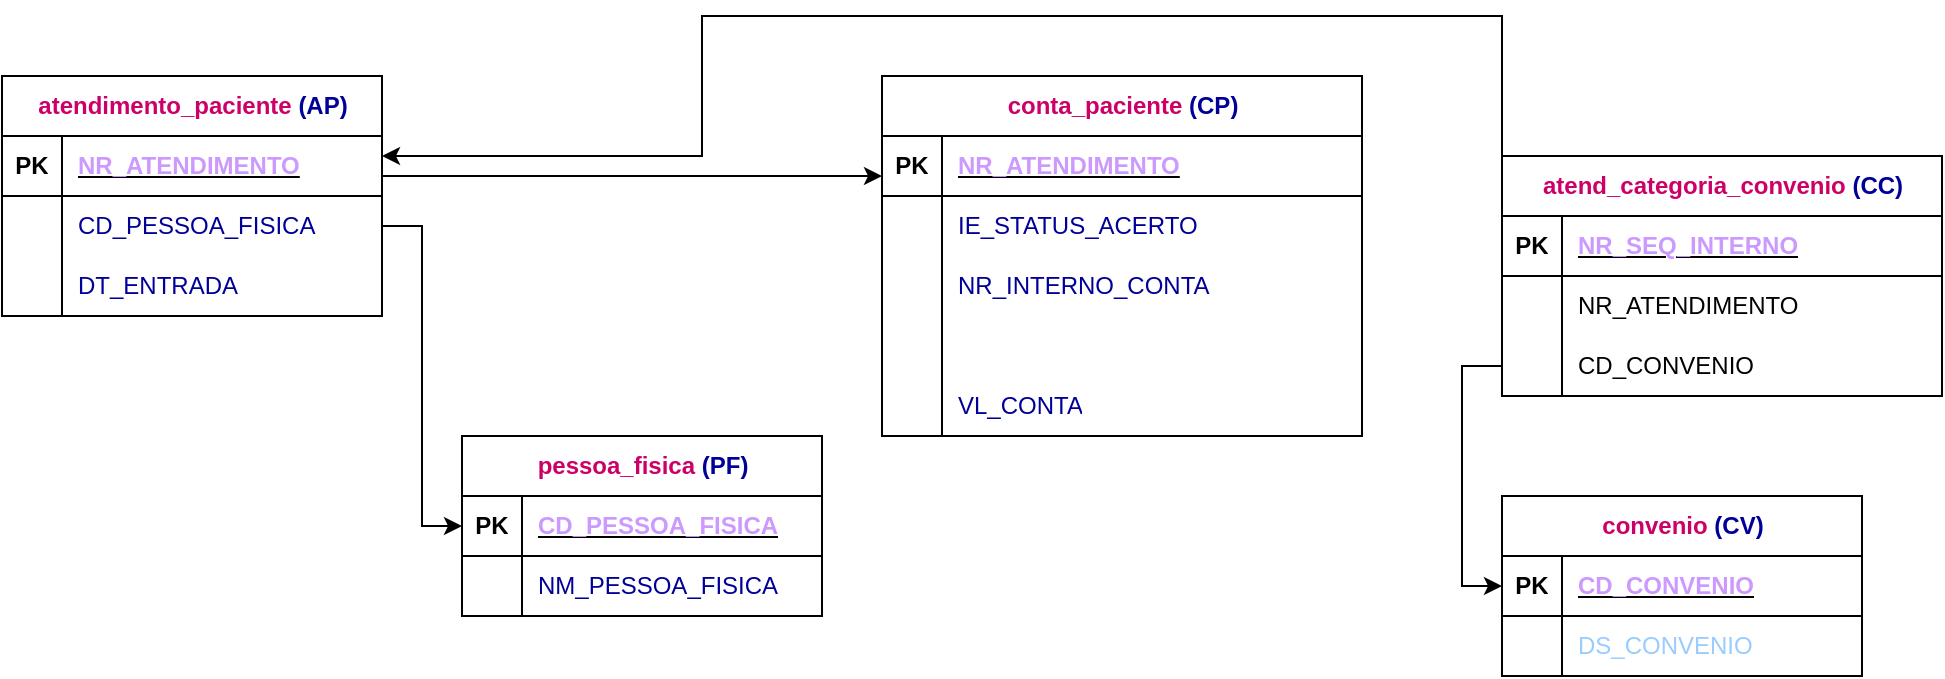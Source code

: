 <mxfile version="21.5.1" type="github">
  <diagram name="Página-1" id="GCsZ6mDVFPROjNfrWGLy">
    <mxGraphModel dx="1311" dy="678" grid="1" gridSize="10" guides="1" tooltips="1" connect="1" arrows="1" fold="1" page="1" pageScale="1.5" pageWidth="827" pageHeight="1169" math="0" shadow="0">
      <root>
        <mxCell id="0" />
        <mxCell id="1" parent="0" />
        <mxCell id="Yn1ilcEAV0hGk6iRwhf2-1" value="&lt;font color=&quot;#cc0066&quot;&gt;conta_paciente&lt;/font&gt;&lt;font color=&quot;#000099&quot;&gt; (CP)&lt;/font&gt;" style="shape=table;startSize=30;container=1;collapsible=1;childLayout=tableLayout;fixedRows=1;rowLines=0;fontStyle=1;align=center;resizeLast=1;html=1;" vertex="1" parent="1">
          <mxGeometry x="470" y="120" width="240" height="180" as="geometry" />
        </mxCell>
        <mxCell id="Yn1ilcEAV0hGk6iRwhf2-2" value="" style="shape=tableRow;horizontal=0;startSize=0;swimlaneHead=0;swimlaneBody=0;fillColor=none;collapsible=0;dropTarget=0;points=[[0,0.5],[1,0.5]];portConstraint=eastwest;top=0;left=0;right=0;bottom=1;" vertex="1" parent="Yn1ilcEAV0hGk6iRwhf2-1">
          <mxGeometry y="30" width="240" height="30" as="geometry" />
        </mxCell>
        <mxCell id="Yn1ilcEAV0hGk6iRwhf2-3" value="PK" style="shape=partialRectangle;connectable=0;fillColor=none;top=0;left=0;bottom=0;right=0;fontStyle=1;overflow=hidden;whiteSpace=wrap;html=1;" vertex="1" parent="Yn1ilcEAV0hGk6iRwhf2-2">
          <mxGeometry width="30" height="30" as="geometry">
            <mxRectangle width="30" height="30" as="alternateBounds" />
          </mxGeometry>
        </mxCell>
        <mxCell id="Yn1ilcEAV0hGk6iRwhf2-4" value="&lt;font color=&quot;#cc99ff&quot;&gt;NR_ATENDIMENTO&lt;/font&gt;" style="shape=partialRectangle;connectable=0;fillColor=none;top=0;left=0;bottom=0;right=0;align=left;spacingLeft=6;fontStyle=5;overflow=hidden;whiteSpace=wrap;html=1;" vertex="1" parent="Yn1ilcEAV0hGk6iRwhf2-2">
          <mxGeometry x="30" width="210" height="30" as="geometry">
            <mxRectangle width="210" height="30" as="alternateBounds" />
          </mxGeometry>
        </mxCell>
        <mxCell id="Yn1ilcEAV0hGk6iRwhf2-5" value="" style="shape=tableRow;horizontal=0;startSize=0;swimlaneHead=0;swimlaneBody=0;fillColor=none;collapsible=0;dropTarget=0;points=[[0,0.5],[1,0.5]];portConstraint=eastwest;top=0;left=0;right=0;bottom=0;" vertex="1" parent="Yn1ilcEAV0hGk6iRwhf2-1">
          <mxGeometry y="60" width="240" height="30" as="geometry" />
        </mxCell>
        <mxCell id="Yn1ilcEAV0hGk6iRwhf2-6" value="" style="shape=partialRectangle;connectable=0;fillColor=none;top=0;left=0;bottom=0;right=0;editable=1;overflow=hidden;whiteSpace=wrap;html=1;" vertex="1" parent="Yn1ilcEAV0hGk6iRwhf2-5">
          <mxGeometry width="30" height="30" as="geometry">
            <mxRectangle width="30" height="30" as="alternateBounds" />
          </mxGeometry>
        </mxCell>
        <mxCell id="Yn1ilcEAV0hGk6iRwhf2-7" value="&lt;font color=&quot;#000099&quot;&gt;IE_STATUS_ACERTO&lt;/font&gt;" style="shape=partialRectangle;connectable=0;fillColor=none;top=0;left=0;bottom=0;right=0;align=left;spacingLeft=6;overflow=hidden;whiteSpace=wrap;html=1;" vertex="1" parent="Yn1ilcEAV0hGk6iRwhf2-5">
          <mxGeometry x="30" width="210" height="30" as="geometry">
            <mxRectangle width="210" height="30" as="alternateBounds" />
          </mxGeometry>
        </mxCell>
        <mxCell id="Yn1ilcEAV0hGk6iRwhf2-8" value="" style="shape=tableRow;horizontal=0;startSize=0;swimlaneHead=0;swimlaneBody=0;fillColor=none;collapsible=0;dropTarget=0;points=[[0,0.5],[1,0.5]];portConstraint=eastwest;top=0;left=0;right=0;bottom=0;" vertex="1" parent="Yn1ilcEAV0hGk6iRwhf2-1">
          <mxGeometry y="90" width="240" height="30" as="geometry" />
        </mxCell>
        <mxCell id="Yn1ilcEAV0hGk6iRwhf2-9" value="" style="shape=partialRectangle;connectable=0;fillColor=none;top=0;left=0;bottom=0;right=0;editable=1;overflow=hidden;whiteSpace=wrap;html=1;" vertex="1" parent="Yn1ilcEAV0hGk6iRwhf2-8">
          <mxGeometry width="30" height="30" as="geometry">
            <mxRectangle width="30" height="30" as="alternateBounds" />
          </mxGeometry>
        </mxCell>
        <mxCell id="Yn1ilcEAV0hGk6iRwhf2-10" value="&lt;font color=&quot;#000099&quot;&gt;NR_INTERNO_CONTA&lt;/font&gt;" style="shape=partialRectangle;connectable=0;fillColor=none;top=0;left=0;bottom=0;right=0;align=left;spacingLeft=6;overflow=hidden;whiteSpace=wrap;html=1;" vertex="1" parent="Yn1ilcEAV0hGk6iRwhf2-8">
          <mxGeometry x="30" width="210" height="30" as="geometry">
            <mxRectangle width="210" height="30" as="alternateBounds" />
          </mxGeometry>
        </mxCell>
        <mxCell id="Yn1ilcEAV0hGk6iRwhf2-11" value="" style="shape=tableRow;horizontal=0;startSize=0;swimlaneHead=0;swimlaneBody=0;fillColor=none;collapsible=0;dropTarget=0;points=[[0,0.5],[1,0.5]];portConstraint=eastwest;top=0;left=0;right=0;bottom=0;" vertex="1" parent="Yn1ilcEAV0hGk6iRwhf2-1">
          <mxGeometry y="120" width="240" height="30" as="geometry" />
        </mxCell>
        <mxCell id="Yn1ilcEAV0hGk6iRwhf2-12" value="" style="shape=partialRectangle;connectable=0;fillColor=none;top=0;left=0;bottom=0;right=0;editable=1;overflow=hidden;whiteSpace=wrap;html=1;" vertex="1" parent="Yn1ilcEAV0hGk6iRwhf2-11">
          <mxGeometry width="30" height="30" as="geometry">
            <mxRectangle width="30" height="30" as="alternateBounds" />
          </mxGeometry>
        </mxCell>
        <mxCell id="Yn1ilcEAV0hGk6iRwhf2-13" value="" style="shape=partialRectangle;connectable=0;fillColor=none;top=0;left=0;bottom=0;right=0;align=left;spacingLeft=6;overflow=hidden;whiteSpace=wrap;html=1;" vertex="1" parent="Yn1ilcEAV0hGk6iRwhf2-11">
          <mxGeometry x="30" width="210" height="30" as="geometry">
            <mxRectangle width="210" height="30" as="alternateBounds" />
          </mxGeometry>
        </mxCell>
        <mxCell id="Yn1ilcEAV0hGk6iRwhf2-14" style="shape=tableRow;horizontal=0;startSize=0;swimlaneHead=0;swimlaneBody=0;fillColor=none;collapsible=0;dropTarget=0;points=[[0,0.5],[1,0.5]];portConstraint=eastwest;top=0;left=0;right=0;bottom=0;" vertex="1" parent="Yn1ilcEAV0hGk6iRwhf2-1">
          <mxGeometry y="150" width="240" height="30" as="geometry" />
        </mxCell>
        <mxCell id="Yn1ilcEAV0hGk6iRwhf2-15" style="shape=partialRectangle;connectable=0;fillColor=none;top=0;left=0;bottom=0;right=0;editable=1;overflow=hidden;whiteSpace=wrap;html=1;" vertex="1" parent="Yn1ilcEAV0hGk6iRwhf2-14">
          <mxGeometry width="30" height="30" as="geometry">
            <mxRectangle width="30" height="30" as="alternateBounds" />
          </mxGeometry>
        </mxCell>
        <mxCell id="Yn1ilcEAV0hGk6iRwhf2-16" value="&lt;font color=&quot;#000099&quot;&gt;VL_CONTA&lt;/font&gt;" style="shape=partialRectangle;connectable=0;fillColor=none;top=0;left=0;bottom=0;right=0;align=left;spacingLeft=6;overflow=hidden;whiteSpace=wrap;html=1;" vertex="1" parent="Yn1ilcEAV0hGk6iRwhf2-14">
          <mxGeometry x="30" width="210" height="30" as="geometry">
            <mxRectangle width="210" height="30" as="alternateBounds" />
          </mxGeometry>
        </mxCell>
        <mxCell id="Yn1ilcEAV0hGk6iRwhf2-17" value="&lt;font color=&quot;#cc0066&quot;&gt;atendimento_paciente &lt;/font&gt;&lt;font color=&quot;#000099&quot;&gt;(AP)&lt;/font&gt;" style="shape=table;startSize=30;container=1;collapsible=1;childLayout=tableLayout;fixedRows=1;rowLines=0;fontStyle=1;align=center;resizeLast=1;html=1;" vertex="1" parent="1">
          <mxGeometry x="30" y="120" width="190" height="120" as="geometry" />
        </mxCell>
        <mxCell id="Yn1ilcEAV0hGk6iRwhf2-18" value="" style="shape=tableRow;horizontal=0;startSize=0;swimlaneHead=0;swimlaneBody=0;fillColor=none;collapsible=0;dropTarget=0;points=[[0,0.5],[1,0.5]];portConstraint=eastwest;top=0;left=0;right=0;bottom=1;" vertex="1" parent="Yn1ilcEAV0hGk6iRwhf2-17">
          <mxGeometry y="30" width="190" height="30" as="geometry" />
        </mxCell>
        <mxCell id="Yn1ilcEAV0hGk6iRwhf2-19" value="PK" style="shape=partialRectangle;connectable=0;fillColor=none;top=0;left=0;bottom=0;right=0;fontStyle=1;overflow=hidden;whiteSpace=wrap;html=1;" vertex="1" parent="Yn1ilcEAV0hGk6iRwhf2-18">
          <mxGeometry width="30" height="30" as="geometry">
            <mxRectangle width="30" height="30" as="alternateBounds" />
          </mxGeometry>
        </mxCell>
        <mxCell id="Yn1ilcEAV0hGk6iRwhf2-20" value="&lt;font color=&quot;#cc99ff&quot;&gt;NR_ATENDIMENTO&lt;/font&gt;" style="shape=partialRectangle;connectable=0;fillColor=none;top=0;left=0;bottom=0;right=0;align=left;spacingLeft=6;fontStyle=5;overflow=hidden;whiteSpace=wrap;html=1;" vertex="1" parent="Yn1ilcEAV0hGk6iRwhf2-18">
          <mxGeometry x="30" width="160" height="30" as="geometry">
            <mxRectangle width="160" height="30" as="alternateBounds" />
          </mxGeometry>
        </mxCell>
        <mxCell id="Yn1ilcEAV0hGk6iRwhf2-21" value="" style="shape=tableRow;horizontal=0;startSize=0;swimlaneHead=0;swimlaneBody=0;fillColor=none;collapsible=0;dropTarget=0;points=[[0,0.5],[1,0.5]];portConstraint=eastwest;top=0;left=0;right=0;bottom=0;" vertex="1" parent="Yn1ilcEAV0hGk6iRwhf2-17">
          <mxGeometry y="60" width="190" height="30" as="geometry" />
        </mxCell>
        <mxCell id="Yn1ilcEAV0hGk6iRwhf2-22" value="" style="shape=partialRectangle;connectable=0;fillColor=none;top=0;left=0;bottom=0;right=0;editable=1;overflow=hidden;whiteSpace=wrap;html=1;" vertex="1" parent="Yn1ilcEAV0hGk6iRwhf2-21">
          <mxGeometry width="30" height="30" as="geometry">
            <mxRectangle width="30" height="30" as="alternateBounds" />
          </mxGeometry>
        </mxCell>
        <mxCell id="Yn1ilcEAV0hGk6iRwhf2-23" value="&lt;font color=&quot;#000099&quot;&gt;CD_PESSOA_FISICA&lt;/font&gt;" style="shape=partialRectangle;connectable=0;fillColor=none;top=0;left=0;bottom=0;right=0;align=left;spacingLeft=6;overflow=hidden;whiteSpace=wrap;html=1;" vertex="1" parent="Yn1ilcEAV0hGk6iRwhf2-21">
          <mxGeometry x="30" width="160" height="30" as="geometry">
            <mxRectangle width="160" height="30" as="alternateBounds" />
          </mxGeometry>
        </mxCell>
        <mxCell id="Yn1ilcEAV0hGk6iRwhf2-24" value="" style="shape=tableRow;horizontal=0;startSize=0;swimlaneHead=0;swimlaneBody=0;fillColor=none;collapsible=0;dropTarget=0;points=[[0,0.5],[1,0.5]];portConstraint=eastwest;top=0;left=0;right=0;bottom=0;" vertex="1" parent="Yn1ilcEAV0hGk6iRwhf2-17">
          <mxGeometry y="90" width="190" height="30" as="geometry" />
        </mxCell>
        <mxCell id="Yn1ilcEAV0hGk6iRwhf2-25" value="" style="shape=partialRectangle;connectable=0;fillColor=none;top=0;left=0;bottom=0;right=0;editable=1;overflow=hidden;whiteSpace=wrap;html=1;" vertex="1" parent="Yn1ilcEAV0hGk6iRwhf2-24">
          <mxGeometry width="30" height="30" as="geometry">
            <mxRectangle width="30" height="30" as="alternateBounds" />
          </mxGeometry>
        </mxCell>
        <mxCell id="Yn1ilcEAV0hGk6iRwhf2-26" value="&lt;font color=&quot;#000099&quot;&gt;DT_ENTRADA&lt;/font&gt;" style="shape=partialRectangle;connectable=0;fillColor=none;top=0;left=0;bottom=0;right=0;align=left;spacingLeft=6;overflow=hidden;whiteSpace=wrap;html=1;" vertex="1" parent="Yn1ilcEAV0hGk6iRwhf2-24">
          <mxGeometry x="30" width="160" height="30" as="geometry">
            <mxRectangle width="160" height="30" as="alternateBounds" />
          </mxGeometry>
        </mxCell>
        <mxCell id="Yn1ilcEAV0hGk6iRwhf2-27" value="&lt;font color=&quot;#cc0066&quot;&gt;pessoa_fisica &lt;/font&gt;&lt;font color=&quot;#000099&quot;&gt;(PF)&lt;/font&gt;" style="shape=table;startSize=30;container=1;collapsible=1;childLayout=tableLayout;fixedRows=1;rowLines=0;fontStyle=1;align=center;resizeLast=1;html=1;" vertex="1" parent="1">
          <mxGeometry x="260" y="300" width="180" height="90" as="geometry" />
        </mxCell>
        <mxCell id="Yn1ilcEAV0hGk6iRwhf2-28" value="" style="shape=tableRow;horizontal=0;startSize=0;swimlaneHead=0;swimlaneBody=0;fillColor=none;collapsible=0;dropTarget=0;points=[[0,0.5],[1,0.5]];portConstraint=eastwest;top=0;left=0;right=0;bottom=1;" vertex="1" parent="Yn1ilcEAV0hGk6iRwhf2-27">
          <mxGeometry y="30" width="180" height="30" as="geometry" />
        </mxCell>
        <mxCell id="Yn1ilcEAV0hGk6iRwhf2-29" value="PK" style="shape=partialRectangle;connectable=0;fillColor=none;top=0;left=0;bottom=0;right=0;fontStyle=1;overflow=hidden;whiteSpace=wrap;html=1;" vertex="1" parent="Yn1ilcEAV0hGk6iRwhf2-28">
          <mxGeometry width="30" height="30" as="geometry">
            <mxRectangle width="30" height="30" as="alternateBounds" />
          </mxGeometry>
        </mxCell>
        <mxCell id="Yn1ilcEAV0hGk6iRwhf2-30" value="&lt;font color=&quot;#cc99ff&quot;&gt;CD_PESSOA_FISICA&lt;/font&gt;" style="shape=partialRectangle;connectable=0;fillColor=none;top=0;left=0;bottom=0;right=0;align=left;spacingLeft=6;fontStyle=5;overflow=hidden;whiteSpace=wrap;html=1;" vertex="1" parent="Yn1ilcEAV0hGk6iRwhf2-28">
          <mxGeometry x="30" width="150" height="30" as="geometry">
            <mxRectangle width="150" height="30" as="alternateBounds" />
          </mxGeometry>
        </mxCell>
        <mxCell id="Yn1ilcEAV0hGk6iRwhf2-31" value="" style="shape=tableRow;horizontal=0;startSize=0;swimlaneHead=0;swimlaneBody=0;fillColor=none;collapsible=0;dropTarget=0;points=[[0,0.5],[1,0.5]];portConstraint=eastwest;top=0;left=0;right=0;bottom=0;" vertex="1" parent="Yn1ilcEAV0hGk6iRwhf2-27">
          <mxGeometry y="60" width="180" height="30" as="geometry" />
        </mxCell>
        <mxCell id="Yn1ilcEAV0hGk6iRwhf2-32" value="" style="shape=partialRectangle;connectable=0;fillColor=none;top=0;left=0;bottom=0;right=0;editable=1;overflow=hidden;whiteSpace=wrap;html=1;" vertex="1" parent="Yn1ilcEAV0hGk6iRwhf2-31">
          <mxGeometry width="30" height="30" as="geometry">
            <mxRectangle width="30" height="30" as="alternateBounds" />
          </mxGeometry>
        </mxCell>
        <mxCell id="Yn1ilcEAV0hGk6iRwhf2-33" value="&lt;font color=&quot;#000099&quot;&gt;NM_PESSOA_FISICA&lt;/font&gt;" style="shape=partialRectangle;connectable=0;fillColor=none;top=0;left=0;bottom=0;right=0;align=left;spacingLeft=6;overflow=hidden;whiteSpace=wrap;html=1;" vertex="1" parent="Yn1ilcEAV0hGk6iRwhf2-31">
          <mxGeometry x="30" width="150" height="30" as="geometry">
            <mxRectangle width="150" height="30" as="alternateBounds" />
          </mxGeometry>
        </mxCell>
        <mxCell id="Yn1ilcEAV0hGk6iRwhf2-34" value="&lt;font color=&quot;#cc0066&quot;&gt;atend_categoria_convenio &lt;/font&gt;&lt;font color=&quot;#000099&quot;&gt;(CC)&lt;/font&gt;" style="shape=table;startSize=30;container=1;collapsible=1;childLayout=tableLayout;fixedRows=1;rowLines=0;fontStyle=1;align=center;resizeLast=1;html=1;" vertex="1" parent="1">
          <mxGeometry x="780" y="160" width="220" height="120" as="geometry" />
        </mxCell>
        <mxCell id="Yn1ilcEAV0hGk6iRwhf2-35" value="" style="shape=tableRow;horizontal=0;startSize=0;swimlaneHead=0;swimlaneBody=0;fillColor=none;collapsible=0;dropTarget=0;points=[[0,0.5],[1,0.5]];portConstraint=eastwest;top=0;left=0;right=0;bottom=1;" vertex="1" parent="Yn1ilcEAV0hGk6iRwhf2-34">
          <mxGeometry y="30" width="220" height="30" as="geometry" />
        </mxCell>
        <mxCell id="Yn1ilcEAV0hGk6iRwhf2-36" value="PK" style="shape=partialRectangle;connectable=0;fillColor=none;top=0;left=0;bottom=0;right=0;fontStyle=1;overflow=hidden;whiteSpace=wrap;html=1;" vertex="1" parent="Yn1ilcEAV0hGk6iRwhf2-35">
          <mxGeometry width="30" height="30" as="geometry">
            <mxRectangle width="30" height="30" as="alternateBounds" />
          </mxGeometry>
        </mxCell>
        <mxCell id="Yn1ilcEAV0hGk6iRwhf2-37" value="&lt;font color=&quot;#cc99ff&quot;&gt;NR_SEQ_INTERNO&lt;/font&gt;" style="shape=partialRectangle;connectable=0;fillColor=none;top=0;left=0;bottom=0;right=0;align=left;spacingLeft=6;fontStyle=5;overflow=hidden;whiteSpace=wrap;html=1;" vertex="1" parent="Yn1ilcEAV0hGk6iRwhf2-35">
          <mxGeometry x="30" width="190" height="30" as="geometry">
            <mxRectangle width="190" height="30" as="alternateBounds" />
          </mxGeometry>
        </mxCell>
        <mxCell id="Yn1ilcEAV0hGk6iRwhf2-38" value="" style="shape=tableRow;horizontal=0;startSize=0;swimlaneHead=0;swimlaneBody=0;fillColor=none;collapsible=0;dropTarget=0;points=[[0,0.5],[1,0.5]];portConstraint=eastwest;top=0;left=0;right=0;bottom=0;" vertex="1" parent="Yn1ilcEAV0hGk6iRwhf2-34">
          <mxGeometry y="60" width="220" height="30" as="geometry" />
        </mxCell>
        <mxCell id="Yn1ilcEAV0hGk6iRwhf2-39" value="" style="shape=partialRectangle;connectable=0;fillColor=none;top=0;left=0;bottom=0;right=0;editable=1;overflow=hidden;whiteSpace=wrap;html=1;" vertex="1" parent="Yn1ilcEAV0hGk6iRwhf2-38">
          <mxGeometry width="30" height="30" as="geometry">
            <mxRectangle width="30" height="30" as="alternateBounds" />
          </mxGeometry>
        </mxCell>
        <mxCell id="Yn1ilcEAV0hGk6iRwhf2-40" value="NR_ATENDIMENTO" style="shape=partialRectangle;connectable=0;fillColor=none;top=0;left=0;bottom=0;right=0;align=left;spacingLeft=6;overflow=hidden;whiteSpace=wrap;html=1;" vertex="1" parent="Yn1ilcEAV0hGk6iRwhf2-38">
          <mxGeometry x="30" width="190" height="30" as="geometry">
            <mxRectangle width="190" height="30" as="alternateBounds" />
          </mxGeometry>
        </mxCell>
        <mxCell id="Yn1ilcEAV0hGk6iRwhf2-41" value="" style="shape=tableRow;horizontal=0;startSize=0;swimlaneHead=0;swimlaneBody=0;fillColor=none;collapsible=0;dropTarget=0;points=[[0,0.5],[1,0.5]];portConstraint=eastwest;top=0;left=0;right=0;bottom=0;" vertex="1" parent="Yn1ilcEAV0hGk6iRwhf2-34">
          <mxGeometry y="90" width="220" height="30" as="geometry" />
        </mxCell>
        <mxCell id="Yn1ilcEAV0hGk6iRwhf2-42" value="" style="shape=partialRectangle;connectable=0;fillColor=none;top=0;left=0;bottom=0;right=0;editable=1;overflow=hidden;whiteSpace=wrap;html=1;" vertex="1" parent="Yn1ilcEAV0hGk6iRwhf2-41">
          <mxGeometry width="30" height="30" as="geometry">
            <mxRectangle width="30" height="30" as="alternateBounds" />
          </mxGeometry>
        </mxCell>
        <mxCell id="Yn1ilcEAV0hGk6iRwhf2-43" value="CD_CONVENIO" style="shape=partialRectangle;connectable=0;fillColor=none;top=0;left=0;bottom=0;right=0;align=left;spacingLeft=6;overflow=hidden;whiteSpace=wrap;html=1;" vertex="1" parent="Yn1ilcEAV0hGk6iRwhf2-41">
          <mxGeometry x="30" width="190" height="30" as="geometry">
            <mxRectangle width="190" height="30" as="alternateBounds" />
          </mxGeometry>
        </mxCell>
        <mxCell id="Yn1ilcEAV0hGk6iRwhf2-44" style="edgeStyle=orthogonalEdgeStyle;rounded=0;orthogonalLoop=1;jettySize=auto;html=1;exitX=1;exitY=0.5;exitDx=0;exitDy=0;entryX=0;entryY=0.5;entryDx=0;entryDy=0;" edge="1" parent="1" source="Yn1ilcEAV0hGk6iRwhf2-21" target="Yn1ilcEAV0hGk6iRwhf2-28">
          <mxGeometry relative="1" as="geometry" />
        </mxCell>
        <mxCell id="Yn1ilcEAV0hGk6iRwhf2-45" value="&lt;font color=&quot;#cc0066&quot;&gt;convenio &lt;/font&gt;&lt;font color=&quot;#000099&quot;&gt;(CV)&lt;/font&gt;" style="shape=table;startSize=30;container=1;collapsible=1;childLayout=tableLayout;fixedRows=1;rowLines=0;fontStyle=1;align=center;resizeLast=1;html=1;" vertex="1" parent="1">
          <mxGeometry x="780" y="330" width="180" height="90" as="geometry" />
        </mxCell>
        <mxCell id="Yn1ilcEAV0hGk6iRwhf2-46" value="" style="shape=tableRow;horizontal=0;startSize=0;swimlaneHead=0;swimlaneBody=0;fillColor=none;collapsible=0;dropTarget=0;points=[[0,0.5],[1,0.5]];portConstraint=eastwest;top=0;left=0;right=0;bottom=1;" vertex="1" parent="Yn1ilcEAV0hGk6iRwhf2-45">
          <mxGeometry y="30" width="180" height="30" as="geometry" />
        </mxCell>
        <mxCell id="Yn1ilcEAV0hGk6iRwhf2-47" value="PK" style="shape=partialRectangle;connectable=0;fillColor=none;top=0;left=0;bottom=0;right=0;fontStyle=1;overflow=hidden;whiteSpace=wrap;html=1;" vertex="1" parent="Yn1ilcEAV0hGk6iRwhf2-46">
          <mxGeometry width="30" height="30" as="geometry">
            <mxRectangle width="30" height="30" as="alternateBounds" />
          </mxGeometry>
        </mxCell>
        <mxCell id="Yn1ilcEAV0hGk6iRwhf2-48" value="&lt;font color=&quot;#cc99ff&quot;&gt;CD_CONVENIO&lt;/font&gt;" style="shape=partialRectangle;connectable=0;fillColor=none;top=0;left=0;bottom=0;right=0;align=left;spacingLeft=6;fontStyle=5;overflow=hidden;whiteSpace=wrap;html=1;" vertex="1" parent="Yn1ilcEAV0hGk6iRwhf2-46">
          <mxGeometry x="30" width="150" height="30" as="geometry">
            <mxRectangle width="150" height="30" as="alternateBounds" />
          </mxGeometry>
        </mxCell>
        <mxCell id="Yn1ilcEAV0hGk6iRwhf2-49" value="" style="shape=tableRow;horizontal=0;startSize=0;swimlaneHead=0;swimlaneBody=0;fillColor=none;collapsible=0;dropTarget=0;points=[[0,0.5],[1,0.5]];portConstraint=eastwest;top=0;left=0;right=0;bottom=0;" vertex="1" parent="Yn1ilcEAV0hGk6iRwhf2-45">
          <mxGeometry y="60" width="180" height="30" as="geometry" />
        </mxCell>
        <mxCell id="Yn1ilcEAV0hGk6iRwhf2-50" value="" style="shape=partialRectangle;connectable=0;fillColor=none;top=0;left=0;bottom=0;right=0;editable=1;overflow=hidden;whiteSpace=wrap;html=1;" vertex="1" parent="Yn1ilcEAV0hGk6iRwhf2-49">
          <mxGeometry width="30" height="30" as="geometry">
            <mxRectangle width="30" height="30" as="alternateBounds" />
          </mxGeometry>
        </mxCell>
        <mxCell id="Yn1ilcEAV0hGk6iRwhf2-51" value="&lt;font color=&quot;#99ccff&quot;&gt;DS_CONVENIO&lt;/font&gt;" style="shape=partialRectangle;connectable=0;fillColor=none;top=0;left=0;bottom=0;right=0;align=left;spacingLeft=6;overflow=hidden;whiteSpace=wrap;html=1;" vertex="1" parent="Yn1ilcEAV0hGk6iRwhf2-49">
          <mxGeometry x="30" width="150" height="30" as="geometry">
            <mxRectangle width="150" height="30" as="alternateBounds" />
          </mxGeometry>
        </mxCell>
        <mxCell id="Yn1ilcEAV0hGk6iRwhf2-52" style="edgeStyle=orthogonalEdgeStyle;rounded=0;orthogonalLoop=1;jettySize=auto;html=1;exitX=0;exitY=0.5;exitDx=0;exitDy=0;entryX=0;entryY=0.5;entryDx=0;entryDy=0;" edge="1" parent="1" source="Yn1ilcEAV0hGk6iRwhf2-41" target="Yn1ilcEAV0hGk6iRwhf2-46">
          <mxGeometry relative="1" as="geometry" />
        </mxCell>
        <mxCell id="Yn1ilcEAV0hGk6iRwhf2-53" style="edgeStyle=orthogonalEdgeStyle;rounded=0;orthogonalLoop=1;jettySize=auto;html=1;exitX=1;exitY=0.5;exitDx=0;exitDy=0;entryX=0;entryY=0.5;entryDx=0;entryDy=0;" edge="1" parent="1">
          <mxGeometry relative="1" as="geometry">
            <mxPoint x="220" y="170" as="sourcePoint" />
            <mxPoint x="470" y="170" as="targetPoint" />
          </mxGeometry>
        </mxCell>
        <mxCell id="Yn1ilcEAV0hGk6iRwhf2-54" style="edgeStyle=orthogonalEdgeStyle;rounded=0;orthogonalLoop=1;jettySize=auto;html=1;exitX=0;exitY=0.5;exitDx=0;exitDy=0;" edge="1" parent="1" source="Yn1ilcEAV0hGk6iRwhf2-38" target="Yn1ilcEAV0hGk6iRwhf2-18">
          <mxGeometry relative="1" as="geometry">
            <Array as="points">
              <mxPoint x="780" y="90" />
              <mxPoint x="380" y="90" />
              <mxPoint x="380" y="160" />
            </Array>
          </mxGeometry>
        </mxCell>
      </root>
    </mxGraphModel>
  </diagram>
</mxfile>

